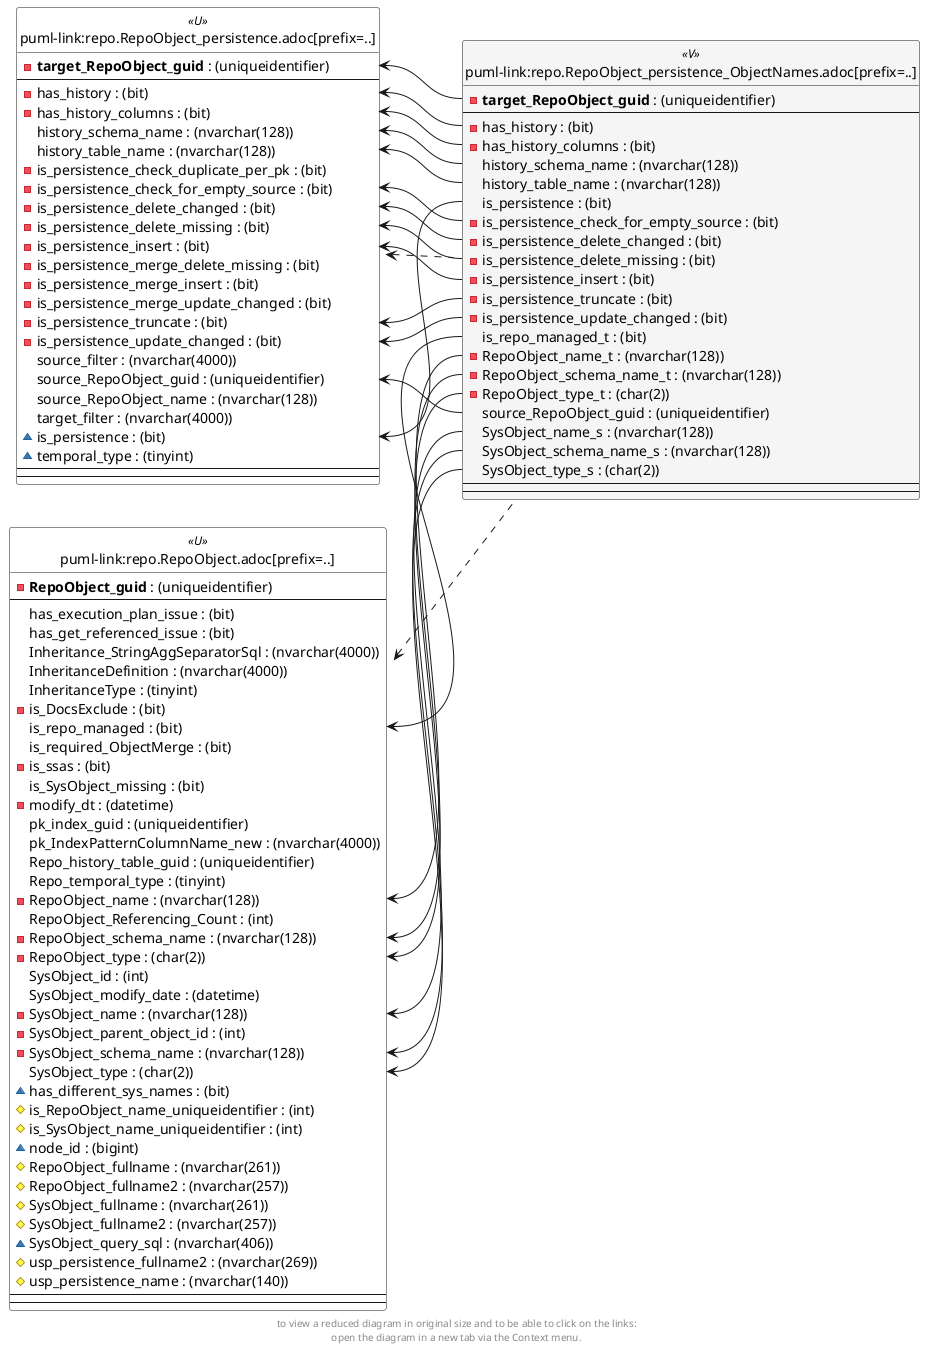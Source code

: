 @startuml
left to right direction
'top to bottom direction
hide circle
'avoide "." issues:
set namespaceSeparator none


skinparam class {
  BackgroundColor White
  BackgroundColor<<FN>> Yellow
  BackgroundColor<<FS>> Yellow
  BackgroundColor<<FT>> LightGray
  BackgroundColor<<IF>> Yellow
  BackgroundColor<<IS>> Yellow
  BackgroundColor<<P>> Aqua
  BackgroundColor<<PC>> Aqua
  BackgroundColor<<SN>> Yellow
  BackgroundColor<<SO>> SlateBlue
  BackgroundColor<<TF>> LightGray
  BackgroundColor<<TR>> Tomato
  BackgroundColor<<U>> White
  BackgroundColor<<V>> WhiteSmoke
  BackgroundColor<<X>> Aqua
}


entity "puml-link:repo.RepoObject.adoc[prefix=..]" as repo.RepoObject << U >> {
  - **RepoObject_guid** : (uniqueidentifier)
  --
  has_execution_plan_issue : (bit)
  has_get_referenced_issue : (bit)
  Inheritance_StringAggSeparatorSql : (nvarchar(4000))
  InheritanceDefinition : (nvarchar(4000))
  InheritanceType : (tinyint)
  - is_DocsExclude : (bit)
  is_repo_managed : (bit)
  is_required_ObjectMerge : (bit)
  - is_ssas : (bit)
  is_SysObject_missing : (bit)
  - modify_dt : (datetime)
  pk_index_guid : (uniqueidentifier)
  pk_IndexPatternColumnName_new : (nvarchar(4000))
  Repo_history_table_guid : (uniqueidentifier)
  Repo_temporal_type : (tinyint)
  - RepoObject_name : (nvarchar(128))
  RepoObject_Referencing_Count : (int)
  - RepoObject_schema_name : (nvarchar(128))
  - RepoObject_type : (char(2))
  SysObject_id : (int)
  SysObject_modify_date : (datetime)
  - SysObject_name : (nvarchar(128))
  - SysObject_parent_object_id : (int)
  - SysObject_schema_name : (nvarchar(128))
  SysObject_type : (char(2))
  ~ has_different_sys_names : (bit)
  # is_RepoObject_name_uniqueidentifier : (int)
  # is_SysObject_name_uniqueidentifier : (int)
  ~ node_id : (bigint)
  # RepoObject_fullname : (nvarchar(261))
  # RepoObject_fullname2 : (nvarchar(257))
  # SysObject_fullname : (nvarchar(261))
  # SysObject_fullname2 : (nvarchar(257))
  ~ SysObject_query_sql : (nvarchar(406))
  # usp_persistence_fullname2 : (nvarchar(269))
  # usp_persistence_name : (nvarchar(140))
  --
  --
}

entity "puml-link:repo.RepoObject_persistence.adoc[prefix=..]" as repo.RepoObject_persistence << U >> {
  - **target_RepoObject_guid** : (uniqueidentifier)
  --
  - has_history : (bit)
  - has_history_columns : (bit)
  history_schema_name : (nvarchar(128))
  history_table_name : (nvarchar(128))
  - is_persistence_check_duplicate_per_pk : (bit)
  - is_persistence_check_for_empty_source : (bit)
  - is_persistence_delete_changed : (bit)
  - is_persistence_delete_missing : (bit)
  - is_persistence_insert : (bit)
  - is_persistence_merge_delete_missing : (bit)
  - is_persistence_merge_insert : (bit)
  - is_persistence_merge_update_changed : (bit)
  - is_persistence_truncate : (bit)
  - is_persistence_update_changed : (bit)
  source_filter : (nvarchar(4000))
  source_RepoObject_guid : (uniqueidentifier)
  source_RepoObject_name : (nvarchar(128))
  target_filter : (nvarchar(4000))
  ~ is_persistence : (bit)
  ~ temporal_type : (tinyint)
  --
  --
}

entity "puml-link:repo.RepoObject_persistence_ObjectNames.adoc[prefix=..]" as repo.RepoObject_persistence_ObjectNames << V >> {
  - **target_RepoObject_guid** : (uniqueidentifier)
  --
  - has_history : (bit)
  - has_history_columns : (bit)
  history_schema_name : (nvarchar(128))
  history_table_name : (nvarchar(128))
  is_persistence : (bit)
  - is_persistence_check_for_empty_source : (bit)
  - is_persistence_delete_changed : (bit)
  - is_persistence_delete_missing : (bit)
  - is_persistence_insert : (bit)
  - is_persistence_truncate : (bit)
  - is_persistence_update_changed : (bit)
  is_repo_managed_t : (bit)
  - RepoObject_name_t : (nvarchar(128))
  - RepoObject_schema_name_t : (nvarchar(128))
  - RepoObject_type_t : (char(2))
  source_RepoObject_guid : (uniqueidentifier)
  SysObject_name_s : (nvarchar(128))
  SysObject_schema_name_s : (nvarchar(128))
  SysObject_type_s : (char(2))
  --
  --
}

repo.RepoObject <.. repo.RepoObject_persistence_ObjectNames
repo.RepoObject_persistence <.. repo.RepoObject_persistence_ObjectNames
repo.RepoObject::is_repo_managed <-- repo.RepoObject_persistence_ObjectNames::is_repo_managed_t
repo.RepoObject::RepoObject_name <-- repo.RepoObject_persistence_ObjectNames::RepoObject_name_t
repo.RepoObject::RepoObject_schema_name <-- repo.RepoObject_persistence_ObjectNames::RepoObject_schema_name_t
repo.RepoObject::RepoObject_type <-- repo.RepoObject_persistence_ObjectNames::RepoObject_type_t
repo.RepoObject::SysObject_name <-- repo.RepoObject_persistence_ObjectNames::SysObject_name_s
repo.RepoObject::SysObject_schema_name <-- repo.RepoObject_persistence_ObjectNames::SysObject_schema_name_s
repo.RepoObject::SysObject_type <-- repo.RepoObject_persistence_ObjectNames::SysObject_type_s
repo.RepoObject_persistence::has_history <-- repo.RepoObject_persistence_ObjectNames::has_history
repo.RepoObject_persistence::has_history_columns <-- repo.RepoObject_persistence_ObjectNames::has_history_columns
repo.RepoObject_persistence::history_schema_name <-- repo.RepoObject_persistence_ObjectNames::history_schema_name
repo.RepoObject_persistence::history_table_name <-- repo.RepoObject_persistence_ObjectNames::history_table_name
repo.RepoObject_persistence::is_persistence <-- repo.RepoObject_persistence_ObjectNames::is_persistence
repo.RepoObject_persistence::is_persistence_check_for_empty_source <-- repo.RepoObject_persistence_ObjectNames::is_persistence_check_for_empty_source
repo.RepoObject_persistence::is_persistence_delete_changed <-- repo.RepoObject_persistence_ObjectNames::is_persistence_delete_changed
repo.RepoObject_persistence::is_persistence_delete_missing <-- repo.RepoObject_persistence_ObjectNames::is_persistence_delete_missing
repo.RepoObject_persistence::is_persistence_insert <-- repo.RepoObject_persistence_ObjectNames::is_persistence_insert
repo.RepoObject_persistence::is_persistence_truncate <-- repo.RepoObject_persistence_ObjectNames::is_persistence_truncate
repo.RepoObject_persistence::is_persistence_update_changed <-- repo.RepoObject_persistence_ObjectNames::is_persistence_update_changed
repo.RepoObject_persistence::source_RepoObject_guid <-- repo.RepoObject_persistence_ObjectNames::source_RepoObject_guid
repo.RepoObject_persistence::target_RepoObject_guid <-- repo.RepoObject_persistence_ObjectNames::target_RepoObject_guid
footer
to view a reduced diagram in original size and to be able to click on the links:
open the diagram in a new tab via the Context menu.
end footer

@enduml

